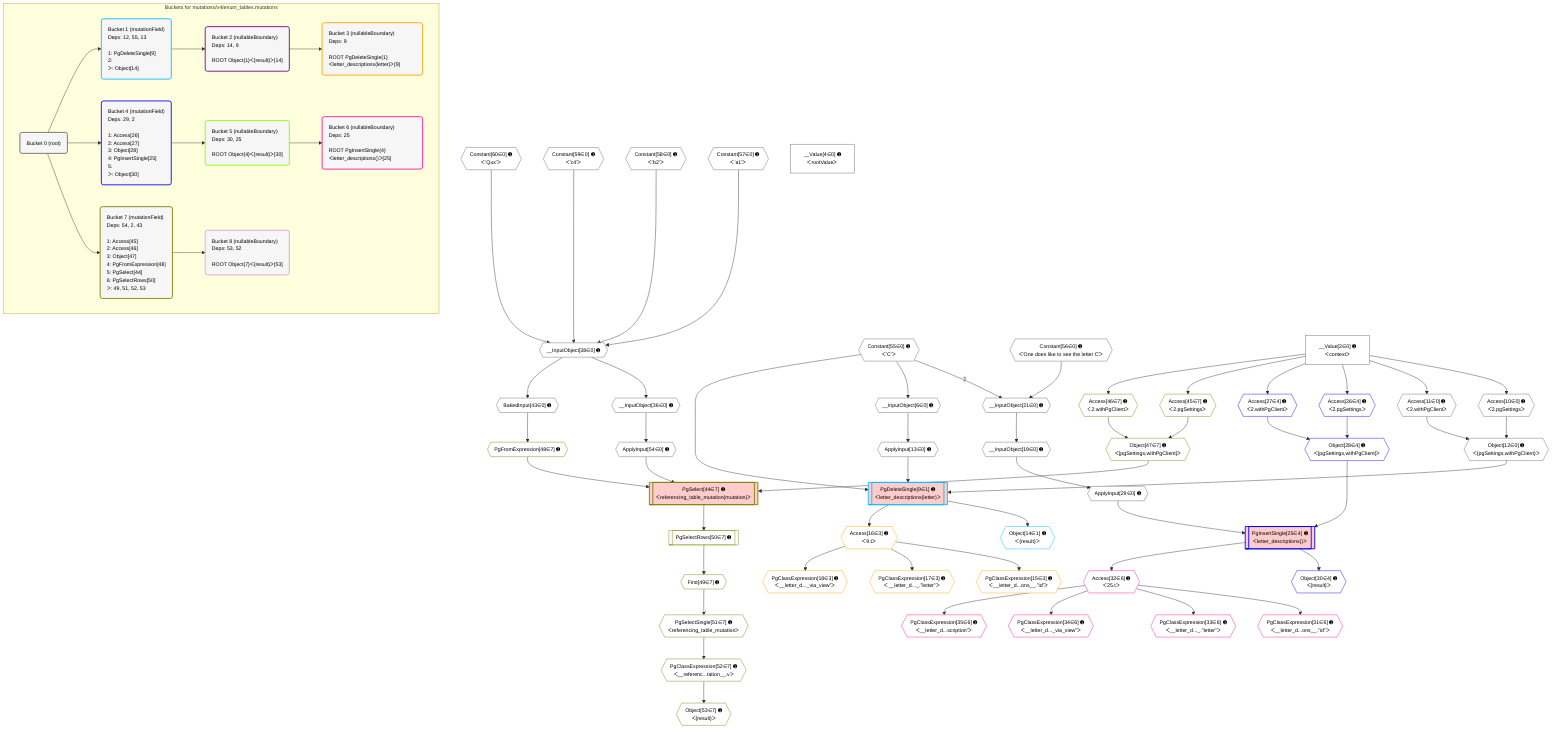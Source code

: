 %%{init: {'themeVariables': { 'fontSize': '12px'}}}%%
graph TD
    classDef path fill:#eee,stroke:#000,color:#000
    classDef plan fill:#fff,stroke-width:1px,color:#000
    classDef itemplan fill:#fff,stroke-width:2px,color:#000
    classDef unbatchedplan fill:#dff,stroke-width:1px,color:#000
    classDef sideeffectplan fill:#fcc,stroke-width:2px,color:#000
    classDef bucket fill:#f6f6f6,color:#000,stroke-width:2px,text-align:left


    %% plan dependencies
    __InputObject38{{"__InputObject[38∈0] ➊"}}:::plan
    Constant57{{"Constant[57∈0] ➊<br />ᐸ'a1'ᐳ"}}:::plan
    Constant58{{"Constant[58∈0] ➊<br />ᐸ'b2'ᐳ"}}:::plan
    Constant59{{"Constant[59∈0] ➊<br />ᐸ'c4'ᐳ"}}:::plan
    Constant60{{"Constant[60∈0] ➊<br />ᐸ'Qux'ᐳ"}}:::plan
    Constant57 & Constant58 & Constant59 & Constant60 --> __InputObject38
    __InputObject21{{"__InputObject[21∈0] ➊"}}:::plan
    Constant55{{"Constant[55∈0] ➊<br />ᐸ'C'ᐳ"}}:::plan
    Constant56{{"Constant[56∈0] ➊<br />ᐸ'One does like to see the letter C'ᐳ"}}:::plan
    Constant56 --> __InputObject21
    Constant55 -- 2 --> __InputObject21
    __InputObject6{{"__InputObject[6∈0] ➊"}}:::plan
    Constant55 --> __InputObject6
    Object12{{"Object[12∈0] ➊<br />ᐸ{pgSettings,withPgClient}ᐳ"}}:::plan
    Access10{{"Access[10∈0] ➊<br />ᐸ2.pgSettingsᐳ"}}:::plan
    Access11{{"Access[11∈0] ➊<br />ᐸ2.withPgClientᐳ"}}:::plan
    Access10 & Access11 --> Object12
    __InputObject19{{"__InputObject[19∈0] ➊"}}:::plan
    __InputObject21 --> __InputObject19
    __InputObject36{{"__InputObject[36∈0] ➊"}}:::plan
    __InputObject38 --> __InputObject36
    __Value2["__Value[2∈0] ➊<br />ᐸcontextᐳ"]:::plan
    __Value2 --> Access10
    __Value2 --> Access11
    ApplyInput13{{"ApplyInput[13∈0] ➊"}}:::plan
    __InputObject6 --> ApplyInput13
    ApplyInput29{{"ApplyInput[29∈0] ➊"}}:::plan
    __InputObject19 --> ApplyInput29
    BakedInput43{{"BakedInput[43∈0] ➊"}}:::plan
    __InputObject38 --> BakedInput43
    ApplyInput54{{"ApplyInput[54∈0] ➊"}}:::plan
    __InputObject36 --> ApplyInput54
    __Value4["__Value[4∈0] ➊<br />ᐸrootValueᐳ"]:::plan
    PgDeleteSingle9[["PgDeleteSingle[9∈1] ➊<br />ᐸletter_descriptions(letter)ᐳ"]]:::sideeffectplan
    Object12 & Constant55 & ApplyInput13 --> PgDeleteSingle9
    Object14{{"Object[14∈1] ➊<br />ᐸ{result}ᐳ"}}:::plan
    PgDeleteSingle9 --> Object14
    PgClassExpression15{{"PgClassExpression[15∈3] ➊<br />ᐸ__letter_d...ons__.”id”ᐳ"}}:::plan
    Access16{{"Access[16∈3] ➊<br />ᐸ9.tᐳ"}}:::plan
    Access16 --> PgClassExpression15
    PgDeleteSingle9 --> Access16
    PgClassExpression17{{"PgClassExpression[17∈3] ➊<br />ᐸ__letter_d..._.”letter”ᐳ"}}:::plan
    Access16 --> PgClassExpression17
    PgClassExpression18{{"PgClassExpression[18∈3] ➊<br />ᐸ__letter_d..._via_view”ᐳ"}}:::plan
    Access16 --> PgClassExpression18
    PgInsertSingle25[["PgInsertSingle[25∈4] ➊<br />ᐸletter_descriptions()ᐳ"]]:::sideeffectplan
    Object28{{"Object[28∈4] ➊<br />ᐸ{pgSettings,withPgClient}ᐳ"}}:::plan
    Object28 & ApplyInput29 --> PgInsertSingle25
    Access26{{"Access[26∈4] ➊<br />ᐸ2.pgSettingsᐳ"}}:::plan
    Access27{{"Access[27∈4] ➊<br />ᐸ2.withPgClientᐳ"}}:::plan
    Access26 & Access27 --> Object28
    __Value2 --> Access26
    __Value2 --> Access27
    Object30{{"Object[30∈4] ➊<br />ᐸ{result}ᐳ"}}:::plan
    PgInsertSingle25 --> Object30
    PgClassExpression31{{"PgClassExpression[31∈6] ➊<br />ᐸ__letter_d...ons__.”id”ᐳ"}}:::plan
    Access32{{"Access[32∈6] ➊<br />ᐸ25.tᐳ"}}:::plan
    Access32 --> PgClassExpression31
    PgInsertSingle25 --> Access32
    PgClassExpression33{{"PgClassExpression[33∈6] ➊<br />ᐸ__letter_d..._.”letter”ᐳ"}}:::plan
    Access32 --> PgClassExpression33
    PgClassExpression34{{"PgClassExpression[34∈6] ➊<br />ᐸ__letter_d..._via_view”ᐳ"}}:::plan
    Access32 --> PgClassExpression34
    PgClassExpression35{{"PgClassExpression[35∈6] ➊<br />ᐸ__letter_d...scription”ᐳ"}}:::plan
    Access32 --> PgClassExpression35
    PgSelect44[["PgSelect[44∈7] ➊<br />ᐸreferencing_table_mutation(mutation)ᐳ"]]:::sideeffectplan
    Object47{{"Object[47∈7] ➊<br />ᐸ{pgSettings,withPgClient}ᐳ"}}:::plan
    PgFromExpression48{{"PgFromExpression[48∈7] ➊"}}:::plan
    Object47 & PgFromExpression48 & ApplyInput54 --> PgSelect44
    Access45{{"Access[45∈7] ➊<br />ᐸ2.pgSettingsᐳ"}}:::plan
    Access46{{"Access[46∈7] ➊<br />ᐸ2.withPgClientᐳ"}}:::plan
    Access45 & Access46 --> Object47
    __Value2 --> Access45
    __Value2 --> Access46
    BakedInput43 --> PgFromExpression48
    First49{{"First[49∈7] ➊"}}:::plan
    PgSelectRows50[["PgSelectRows[50∈7] ➊"]]:::plan
    PgSelectRows50 --> First49
    PgSelect44 --> PgSelectRows50
    PgSelectSingle51{{"PgSelectSingle[51∈7] ➊<br />ᐸreferencing_table_mutationᐳ"}}:::plan
    First49 --> PgSelectSingle51
    PgClassExpression52{{"PgClassExpression[52∈7] ➊<br />ᐸ__referenc...tation__.vᐳ"}}:::plan
    PgSelectSingle51 --> PgClassExpression52
    Object53{{"Object[53∈7] ➊<br />ᐸ{result}ᐳ"}}:::plan
    PgClassExpression52 --> Object53

    %% define steps

    subgraph "Buckets for mutations/v4/enum_tables.mutations"
    Bucket0("Bucket 0 (root)"):::bucket
    classDef bucket0 stroke:#696969
    class Bucket0,__Value2,__Value4,__InputObject6,Access10,Access11,Object12,ApplyInput13,__InputObject19,__InputObject21,ApplyInput29,__InputObject36,__InputObject38,BakedInput43,ApplyInput54,Constant55,Constant56,Constant57,Constant58,Constant59,Constant60 bucket0
    Bucket1("Bucket 1 (mutationField)<br />Deps: 12, 55, 13<br /><br />1: PgDeleteSingle[9]<br />2: <br />ᐳ: Object[14]"):::bucket
    classDef bucket1 stroke:#00bfff
    class Bucket1,PgDeleteSingle9,Object14 bucket1
    Bucket2("Bucket 2 (nullableBoundary)<br />Deps: 14, 9<br /><br />ROOT Object{1}ᐸ{result}ᐳ[14]"):::bucket
    classDef bucket2 stroke:#7f007f
    class Bucket2 bucket2
    Bucket3("Bucket 3 (nullableBoundary)<br />Deps: 9<br /><br />ROOT PgDeleteSingle{1}ᐸletter_descriptions(letter)ᐳ[9]"):::bucket
    classDef bucket3 stroke:#ffa500
    class Bucket3,PgClassExpression15,Access16,PgClassExpression17,PgClassExpression18 bucket3
    Bucket4("Bucket 4 (mutationField)<br />Deps: 29, 2<br /><br />1: Access[26]<br />2: Access[27]<br />3: Object[28]<br />4: PgInsertSingle[25]<br />5: <br />ᐳ: Object[30]"):::bucket
    classDef bucket4 stroke:#0000ff
    class Bucket4,PgInsertSingle25,Access26,Access27,Object28,Object30 bucket4
    Bucket5("Bucket 5 (nullableBoundary)<br />Deps: 30, 25<br /><br />ROOT Object{4}ᐸ{result}ᐳ[30]"):::bucket
    classDef bucket5 stroke:#7fff00
    class Bucket5 bucket5
    Bucket6("Bucket 6 (nullableBoundary)<br />Deps: 25<br /><br />ROOT PgInsertSingle{4}ᐸletter_descriptions()ᐳ[25]"):::bucket
    classDef bucket6 stroke:#ff1493
    class Bucket6,PgClassExpression31,Access32,PgClassExpression33,PgClassExpression34,PgClassExpression35 bucket6
    Bucket7("Bucket 7 (mutationField)<br />Deps: 54, 2, 43<br /><br />1: Access[45]<br />2: Access[46]<br />3: Object[47]<br />4: PgFromExpression[48]<br />5: PgSelect[44]<br />6: PgSelectRows[50]<br />ᐳ: 49, 51, 52, 53"):::bucket
    classDef bucket7 stroke:#808000
    class Bucket7,PgSelect44,Access45,Access46,Object47,PgFromExpression48,First49,PgSelectRows50,PgSelectSingle51,PgClassExpression52,Object53 bucket7
    Bucket8("Bucket 8 (nullableBoundary)<br />Deps: 53, 52<br /><br />ROOT Object{7}ᐸ{result}ᐳ[53]"):::bucket
    classDef bucket8 stroke:#dda0dd
    class Bucket8 bucket8
    Bucket0 --> Bucket1 & Bucket4 & Bucket7
    Bucket1 --> Bucket2
    Bucket2 --> Bucket3
    Bucket4 --> Bucket5
    Bucket5 --> Bucket6
    Bucket7 --> Bucket8
    end